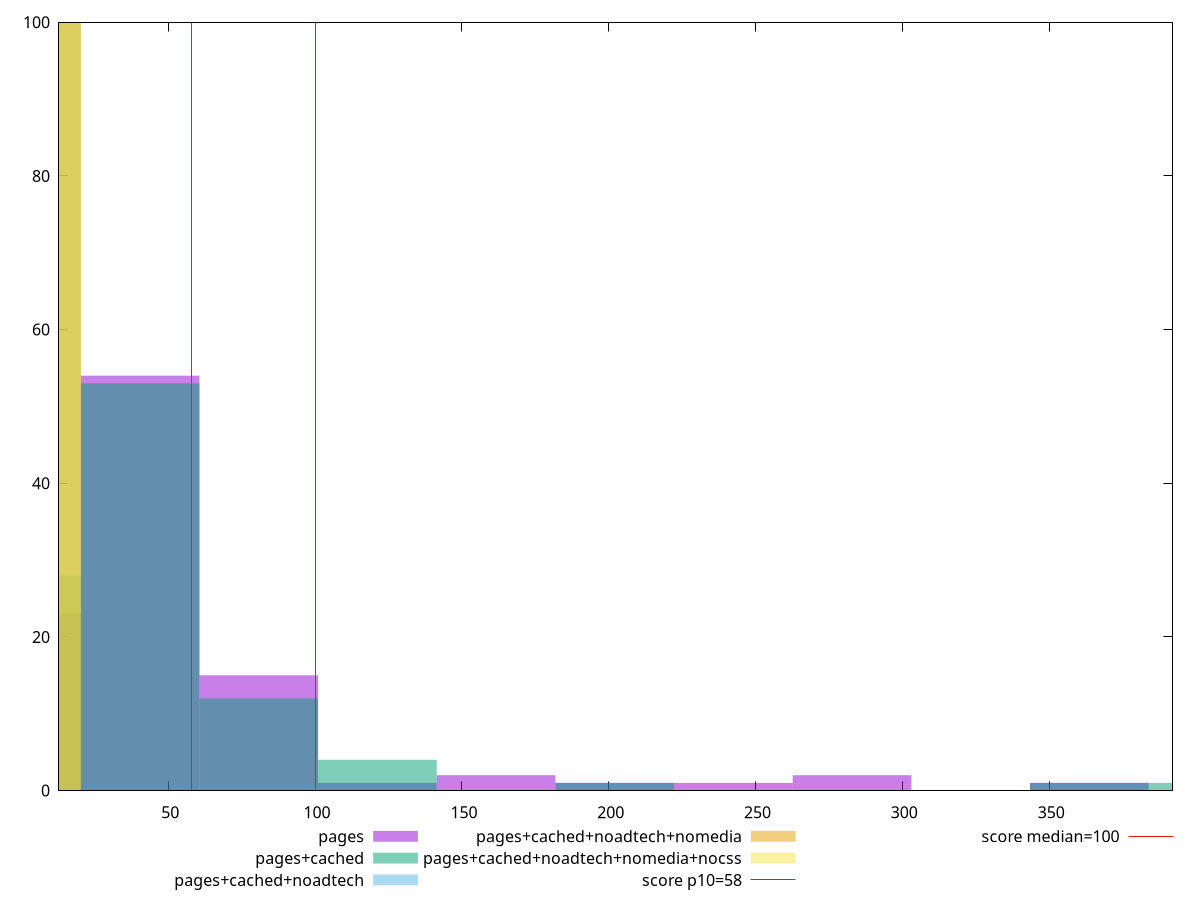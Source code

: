 reset

$pages <<EOF
161.6411330275717 2
202.0514162844646 1
282.8719827982505 2
363.6925493120363 1
0 23
40.410283256892924 54
80.82056651378585 15
242.46169954135755 1
121.23084977067877 1
EOF

$pagesCached <<EOF
404.1028325689292 1
363.6925493120363 1
121.23084977067877 4
40.410283256892924 53
0 28
80.82056651378585 12
202.0514162844646 1
EOF

$pagesCachedNoadtech <<EOF
0 100
EOF

$pagesCachedNoadtechNomedia <<EOF
0 100
EOF

$pagesCachedNoadtechNomediaNocss <<EOF
0 100
EOF

set key outside below
set boxwidth 40.410283256892924
set xrange [12.8:391.9999999999993]
set yrange [0:100]
set trange [0:100]
set style fill transparent solid 0.5 noborder

set parametric
set terminal svg size 640, 530 enhanced background rgb 'white'
set output "report_00019_2021-02-10T18-14-37.922Z//estimated-input-latency/comparison/histogram/all_raw.svg"

plot $pages title "pages" with boxes, \
     $pagesCached title "pages+cached" with boxes, \
     $pagesCachedNoadtech title "pages+cached+noadtech" with boxes, \
     $pagesCachedNoadtechNomedia title "pages+cached+noadtech+nomedia" with boxes, \
     $pagesCachedNoadtechNomediaNocss title "pages+cached+noadtech+nomedia+nocss" with boxes, \
     58,t title "score p10=58", \
     100,t title "score median=100"

reset
